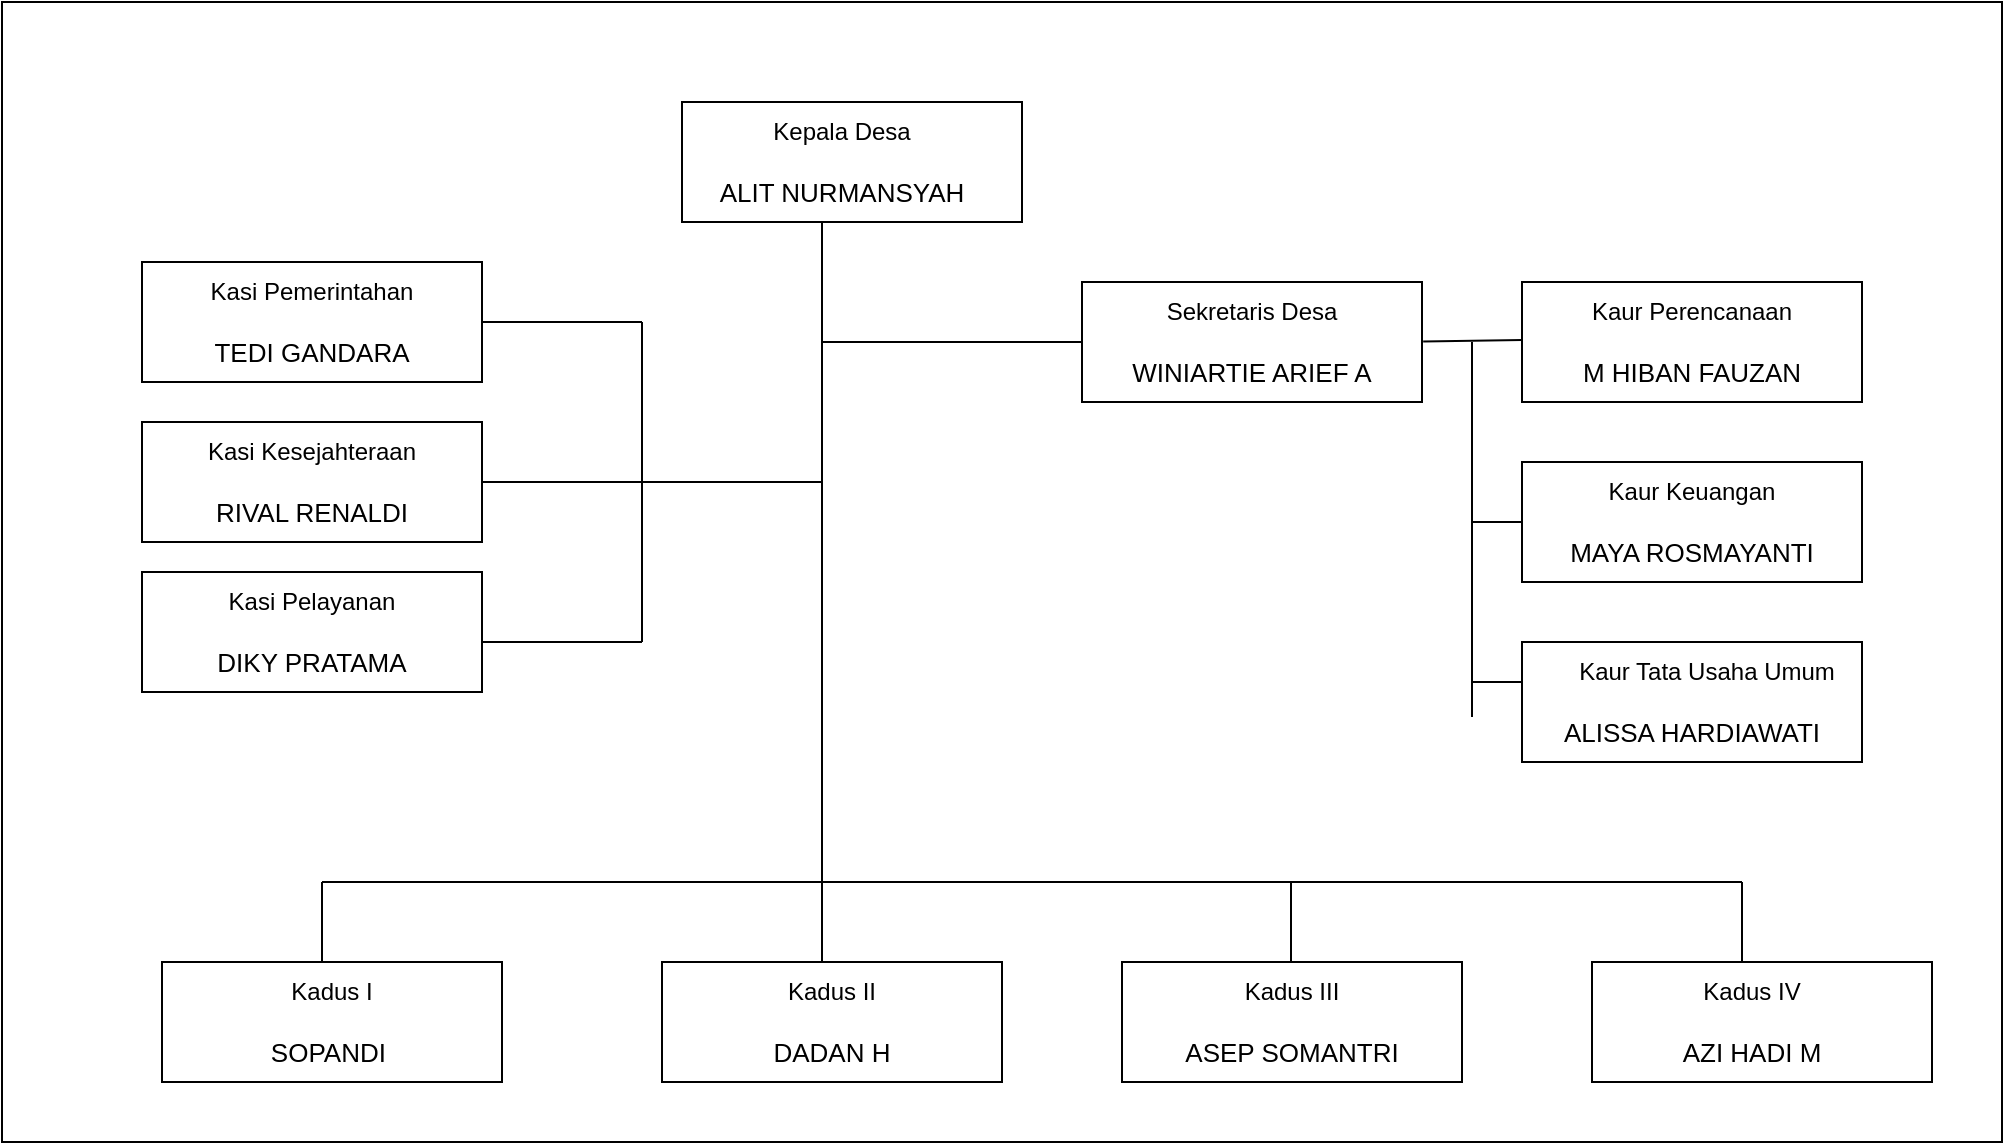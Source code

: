 <mxfile version="28.0.9">
  <diagram name="Page-1" id="LR3BldGAS1I6-_U-Jkwt">
    <mxGraphModel dx="997" dy="567" grid="1" gridSize="10" guides="1" tooltips="1" connect="1" arrows="1" fold="1" page="1" pageScale="1" pageWidth="1100" pageHeight="850" math="0" shadow="0">
      <root>
        <mxCell id="0" />
        <mxCell id="1" parent="0" />
        <mxCell id="t4OKsHLaaIyFasRY0i-n-60" value="" style="rounded=0;whiteSpace=wrap;html=1;" parent="1" vertex="1">
          <mxGeometry x="40" y="80" width="1000" height="570" as="geometry" />
        </mxCell>
        <mxCell id="t4OKsHLaaIyFasRY0i-n-1" value="" style="rounded=0;whiteSpace=wrap;html=1;" parent="1" vertex="1">
          <mxGeometry x="380" y="130" width="170" height="60" as="geometry" />
        </mxCell>
        <mxCell id="t4OKsHLaaIyFasRY0i-n-2" value="Kepala Desa" style="text;html=1;align=center;verticalAlign=middle;whiteSpace=wrap;rounded=0;" parent="1" vertex="1">
          <mxGeometry x="400" y="130" width="120" height="30" as="geometry" />
        </mxCell>
        <mxCell id="t4OKsHLaaIyFasRY0i-n-3" value="&lt;font style=&quot;font-size: 13px;&quot;&gt;ALIT NURMANSYAH&lt;/font&gt;" style="text;html=1;align=center;verticalAlign=middle;whiteSpace=wrap;rounded=0;" parent="1" vertex="1">
          <mxGeometry x="350" y="160" width="220" height="30" as="geometry" />
        </mxCell>
        <mxCell id="t4OKsHLaaIyFasRY0i-n-4" value="" style="endArrow=none;html=1;rounded=0;" parent="1" edge="1">
          <mxGeometry width="50" height="50" relative="1" as="geometry">
            <mxPoint x="450" y="350" as="sourcePoint" />
            <mxPoint x="450" y="190" as="targetPoint" />
          </mxGeometry>
        </mxCell>
        <mxCell id="t4OKsHLaaIyFasRY0i-n-5" value="" style="endArrow=none;html=1;rounded=0;" parent="1" edge="1">
          <mxGeometry width="50" height="50" relative="1" as="geometry">
            <mxPoint x="450" y="250" as="sourcePoint" />
            <mxPoint x="580" y="250" as="targetPoint" />
          </mxGeometry>
        </mxCell>
        <mxCell id="t4OKsHLaaIyFasRY0i-n-9" value="" style="rounded=0;whiteSpace=wrap;html=1;" parent="1" vertex="1">
          <mxGeometry x="580" y="220" width="170" height="60" as="geometry" />
        </mxCell>
        <mxCell id="t4OKsHLaaIyFasRY0i-n-10" value="Sekretaris Desa" style="text;html=1;align=center;verticalAlign=middle;whiteSpace=wrap;rounded=0;" parent="1" vertex="1">
          <mxGeometry x="605" y="220" width="120" height="30" as="geometry" />
        </mxCell>
        <mxCell id="t4OKsHLaaIyFasRY0i-n-11" value="&lt;span style=&quot;font-size: 13px;&quot;&gt;WINIARTIE ARIEF A&lt;/span&gt;" style="text;html=1;align=center;verticalAlign=middle;whiteSpace=wrap;rounded=0;" parent="1" vertex="1">
          <mxGeometry x="555" y="250" width="220" height="30" as="geometry" />
        </mxCell>
        <mxCell id="t4OKsHLaaIyFasRY0i-n-12" value="" style="rounded=0;whiteSpace=wrap;html=1;" parent="1" vertex="1">
          <mxGeometry x="800" y="220" width="170" height="60" as="geometry" />
        </mxCell>
        <mxCell id="t4OKsHLaaIyFasRY0i-n-13" value="" style="endArrow=none;html=1;rounded=0;exitX=0.889;exitY=-0.008;exitDx=0;exitDy=0;exitPerimeter=0;" parent="1" source="t4OKsHLaaIyFasRY0i-n-11" edge="1">
          <mxGeometry width="50" height="50" relative="1" as="geometry">
            <mxPoint x="710" y="249" as="sourcePoint" />
            <mxPoint x="800" y="249" as="targetPoint" />
          </mxGeometry>
        </mxCell>
        <mxCell id="t4OKsHLaaIyFasRY0i-n-14" value="Kaur Perencanaan" style="text;html=1;align=center;verticalAlign=middle;whiteSpace=wrap;rounded=0;" parent="1" vertex="1">
          <mxGeometry x="825" y="220" width="120" height="30" as="geometry" />
        </mxCell>
        <mxCell id="t4OKsHLaaIyFasRY0i-n-15" value="&lt;span style=&quot;font-size: 13px;&quot;&gt;M HIBAN FAUZAN&lt;/span&gt;" style="text;html=1;align=center;verticalAlign=middle;whiteSpace=wrap;rounded=0;" parent="1" vertex="1">
          <mxGeometry x="775" y="250" width="220" height="30" as="geometry" />
        </mxCell>
        <mxCell id="t4OKsHLaaIyFasRY0i-n-16" value="" style="endArrow=none;html=1;rounded=0;entryX=0;entryY=0.25;entryDx=0;entryDy=0;" parent="1" target="t4OKsHLaaIyFasRY0i-n-24" edge="1">
          <mxGeometry width="50" height="50" relative="1" as="geometry">
            <mxPoint x="775.0" y="250" as="sourcePoint" />
            <mxPoint x="775" y="450" as="targetPoint" />
          </mxGeometry>
        </mxCell>
        <mxCell id="t4OKsHLaaIyFasRY0i-n-17" value="" style="rounded=0;whiteSpace=wrap;html=1;" parent="1" vertex="1">
          <mxGeometry x="800" y="310" width="170" height="60" as="geometry" />
        </mxCell>
        <mxCell id="t4OKsHLaaIyFasRY0i-n-18" value="" style="endArrow=none;html=1;rounded=0;exitX=0;exitY=0.5;exitDx=0;exitDy=0;" parent="1" source="t4OKsHLaaIyFasRY0i-n-17" edge="1">
          <mxGeometry width="50" height="50" relative="1" as="geometry">
            <mxPoint x="805" y="340" as="sourcePoint" />
            <mxPoint x="775" y="340" as="targetPoint" />
          </mxGeometry>
        </mxCell>
        <mxCell id="t4OKsHLaaIyFasRY0i-n-19" value="Kaur Keuangan" style="text;html=1;align=center;verticalAlign=middle;whiteSpace=wrap;rounded=0;" parent="1" vertex="1">
          <mxGeometry x="825" y="310" width="120" height="30" as="geometry" />
        </mxCell>
        <mxCell id="t4OKsHLaaIyFasRY0i-n-20" value="&lt;span style=&quot;font-size: 13px;&quot;&gt;MAYA ROSMAYANTI&lt;/span&gt;" style="text;html=1;align=center;verticalAlign=middle;whiteSpace=wrap;rounded=0;" parent="1" vertex="1">
          <mxGeometry x="775" y="340" width="220" height="30" as="geometry" />
        </mxCell>
        <mxCell id="t4OKsHLaaIyFasRY0i-n-21" value="" style="endArrow=none;html=1;rounded=0;" parent="1" edge="1">
          <mxGeometry width="50" height="50" relative="1" as="geometry">
            <mxPoint x="775" y="420" as="sourcePoint" />
            <mxPoint x="845" y="420" as="targetPoint" />
          </mxGeometry>
        </mxCell>
        <mxCell id="t4OKsHLaaIyFasRY0i-n-22" value="" style="rounded=0;whiteSpace=wrap;html=1;" parent="1" vertex="1">
          <mxGeometry x="800" y="400" width="170" height="60" as="geometry" />
        </mxCell>
        <mxCell id="t4OKsHLaaIyFasRY0i-n-23" value="Kaur Tata Usaha Umum" style="text;html=1;align=center;verticalAlign=middle;whiteSpace=wrap;rounded=0;" parent="1" vertex="1">
          <mxGeometry x="825" y="400" width="135" height="30" as="geometry" />
        </mxCell>
        <mxCell id="t4OKsHLaaIyFasRY0i-n-24" value="&lt;span style=&quot;font-size: 13px;&quot;&gt;ALISSA HARDIAWATI&lt;/span&gt;" style="text;html=1;align=center;verticalAlign=middle;whiteSpace=wrap;rounded=0;" parent="1" vertex="1">
          <mxGeometry x="775" y="430" width="220" height="30" as="geometry" />
        </mxCell>
        <mxCell id="t4OKsHLaaIyFasRY0i-n-25" value="" style="endArrow=none;html=1;rounded=0;" parent="1" edge="1">
          <mxGeometry width="50" height="50" relative="1" as="geometry">
            <mxPoint x="450" y="450" as="sourcePoint" />
            <mxPoint x="450" y="190" as="targetPoint" />
          </mxGeometry>
        </mxCell>
        <mxCell id="t4OKsHLaaIyFasRY0i-n-26" value="" style="endArrow=none;html=1;rounded=0;" parent="1" edge="1">
          <mxGeometry width="50" height="50" relative="1" as="geometry">
            <mxPoint x="360" y="320" as="sourcePoint" />
            <mxPoint x="450" y="320" as="targetPoint" />
          </mxGeometry>
        </mxCell>
        <mxCell id="t4OKsHLaaIyFasRY0i-n-27" value="" style="endArrow=none;html=1;rounded=0;" parent="1" edge="1">
          <mxGeometry width="50" height="50" relative="1" as="geometry">
            <mxPoint x="360" y="240" as="sourcePoint" />
            <mxPoint x="360" y="400" as="targetPoint" />
          </mxGeometry>
        </mxCell>
        <mxCell id="t4OKsHLaaIyFasRY0i-n-28" value="" style="endArrow=none;html=1;rounded=0;" parent="1" edge="1">
          <mxGeometry width="50" height="50" relative="1" as="geometry">
            <mxPoint x="280" y="240" as="sourcePoint" />
            <mxPoint x="360" y="240" as="targetPoint" />
          </mxGeometry>
        </mxCell>
        <mxCell id="t4OKsHLaaIyFasRY0i-n-29" value="" style="rounded=0;whiteSpace=wrap;html=1;" parent="1" vertex="1">
          <mxGeometry x="110" y="210" width="170" height="60" as="geometry" />
        </mxCell>
        <mxCell id="t4OKsHLaaIyFasRY0i-n-30" value="Kasi Pemerintahan" style="text;html=1;align=center;verticalAlign=middle;whiteSpace=wrap;rounded=0;" parent="1" vertex="1">
          <mxGeometry x="135" y="210" width="120" height="30" as="geometry" />
        </mxCell>
        <mxCell id="t4OKsHLaaIyFasRY0i-n-31" value="&lt;span style=&quot;font-size: 13px;&quot;&gt;TEDI GANDARA&lt;/span&gt;" style="text;html=1;align=center;verticalAlign=middle;whiteSpace=wrap;rounded=0;" parent="1" vertex="1">
          <mxGeometry x="85" y="240" width="220" height="30" as="geometry" />
        </mxCell>
        <mxCell id="t4OKsHLaaIyFasRY0i-n-32" value="" style="rounded=0;whiteSpace=wrap;html=1;" parent="1" vertex="1">
          <mxGeometry x="110" y="290" width="170" height="60" as="geometry" />
        </mxCell>
        <mxCell id="t4OKsHLaaIyFasRY0i-n-33" value="Kasi Kesejahteraan" style="text;html=1;align=center;verticalAlign=middle;whiteSpace=wrap;rounded=0;" parent="1" vertex="1">
          <mxGeometry x="135" y="290" width="120" height="30" as="geometry" />
        </mxCell>
        <mxCell id="t4OKsHLaaIyFasRY0i-n-34" value="&lt;span style=&quot;font-size: 13px;&quot;&gt;RIVAL RENALDI&lt;/span&gt;" style="text;html=1;align=center;verticalAlign=middle;whiteSpace=wrap;rounded=0;" parent="1" vertex="1">
          <mxGeometry x="85" y="320" width="220" height="30" as="geometry" />
        </mxCell>
        <mxCell id="t4OKsHLaaIyFasRY0i-n-35" value="" style="endArrow=none;html=1;rounded=0;" parent="1" edge="1">
          <mxGeometry width="50" height="50" relative="1" as="geometry">
            <mxPoint x="280" y="320" as="sourcePoint" />
            <mxPoint x="370" y="320" as="targetPoint" />
          </mxGeometry>
        </mxCell>
        <mxCell id="t4OKsHLaaIyFasRY0i-n-36" value="" style="rounded=0;whiteSpace=wrap;html=1;" parent="1" vertex="1">
          <mxGeometry x="110" y="365" width="170" height="60" as="geometry" />
        </mxCell>
        <mxCell id="t4OKsHLaaIyFasRY0i-n-37" value="Kasi Pelayanan" style="text;html=1;align=center;verticalAlign=middle;whiteSpace=wrap;rounded=0;" parent="1" vertex="1">
          <mxGeometry x="135" y="365" width="120" height="30" as="geometry" />
        </mxCell>
        <mxCell id="t4OKsHLaaIyFasRY0i-n-38" value="" style="endArrow=none;html=1;rounded=0;" parent="1" edge="1">
          <mxGeometry width="50" height="50" relative="1" as="geometry">
            <mxPoint x="280" y="400" as="sourcePoint" />
            <mxPoint x="360" y="400" as="targetPoint" />
          </mxGeometry>
        </mxCell>
        <mxCell id="t4OKsHLaaIyFasRY0i-n-39" value="&lt;span style=&quot;font-size: 13px;&quot;&gt;DIKY PRATAMA&lt;/span&gt;" style="text;html=1;align=center;verticalAlign=middle;whiteSpace=wrap;rounded=0;" parent="1" vertex="1">
          <mxGeometry x="85" y="395" width="220" height="30" as="geometry" />
        </mxCell>
        <mxCell id="t4OKsHLaaIyFasRY0i-n-40" value="" style="endArrow=none;html=1;rounded=0;" parent="1" edge="1">
          <mxGeometry width="50" height="50" relative="1" as="geometry">
            <mxPoint x="450" y="520" as="sourcePoint" />
            <mxPoint x="450" y="190" as="targetPoint" />
          </mxGeometry>
        </mxCell>
        <mxCell id="t4OKsHLaaIyFasRY0i-n-41" value="" style="endArrow=none;html=1;rounded=0;" parent="1" edge="1">
          <mxGeometry width="50" height="50" relative="1" as="geometry">
            <mxPoint x="200" y="520" as="sourcePoint" />
            <mxPoint x="910" y="520" as="targetPoint" />
          </mxGeometry>
        </mxCell>
        <mxCell id="t4OKsHLaaIyFasRY0i-n-42" value="" style="endArrow=none;html=1;rounded=0;" parent="1" edge="1">
          <mxGeometry width="50" height="50" relative="1" as="geometry">
            <mxPoint x="200" y="520" as="sourcePoint" />
            <mxPoint x="200" y="560" as="targetPoint" />
          </mxGeometry>
        </mxCell>
        <mxCell id="t4OKsHLaaIyFasRY0i-n-44" value="" style="rounded=0;whiteSpace=wrap;html=1;" parent="1" vertex="1">
          <mxGeometry x="120" y="560" width="170" height="60" as="geometry" />
        </mxCell>
        <mxCell id="t4OKsHLaaIyFasRY0i-n-45" value="Kadus I" style="text;html=1;align=center;verticalAlign=middle;whiteSpace=wrap;rounded=0;" parent="1" vertex="1">
          <mxGeometry x="145" y="560" width="120" height="30" as="geometry" />
        </mxCell>
        <mxCell id="t4OKsHLaaIyFasRY0i-n-46" value="" style="rounded=0;whiteSpace=wrap;html=1;" parent="1" vertex="1">
          <mxGeometry x="370" y="560" width="170" height="60" as="geometry" />
        </mxCell>
        <mxCell id="t4OKsHLaaIyFasRY0i-n-47" value="Kadus II" style="text;html=1;align=center;verticalAlign=middle;whiteSpace=wrap;rounded=0;" parent="1" vertex="1">
          <mxGeometry x="395" y="560" width="120" height="30" as="geometry" />
        </mxCell>
        <mxCell id="t4OKsHLaaIyFasRY0i-n-48" value="" style="rounded=0;whiteSpace=wrap;html=1;" parent="1" vertex="1">
          <mxGeometry x="600" y="560" width="170" height="60" as="geometry" />
        </mxCell>
        <mxCell id="t4OKsHLaaIyFasRY0i-n-49" value="Kadus III" style="text;html=1;align=center;verticalAlign=middle;whiteSpace=wrap;rounded=0;" parent="1" vertex="1">
          <mxGeometry x="625" y="560" width="120" height="30" as="geometry" />
        </mxCell>
        <mxCell id="t4OKsHLaaIyFasRY0i-n-50" value="" style="rounded=0;whiteSpace=wrap;html=1;" parent="1" vertex="1">
          <mxGeometry x="835" y="560" width="170" height="60" as="geometry" />
        </mxCell>
        <mxCell id="t4OKsHLaaIyFasRY0i-n-51" value="Kadus IV" style="text;html=1;align=center;verticalAlign=middle;whiteSpace=wrap;rounded=0;" parent="1" vertex="1">
          <mxGeometry x="855" y="560" width="120" height="30" as="geometry" />
        </mxCell>
        <mxCell id="t4OKsHLaaIyFasRY0i-n-53" value="&lt;span style=&quot;font-size: 13px;&quot;&gt;SOPANDI&amp;nbsp;&lt;/span&gt;" style="text;html=1;align=center;verticalAlign=middle;whiteSpace=wrap;rounded=0;" parent="1" vertex="1">
          <mxGeometry x="95" y="590" width="220" height="30" as="geometry" />
        </mxCell>
        <mxCell id="t4OKsHLaaIyFasRY0i-n-54" value="&lt;span style=&quot;font-size: 13px;&quot;&gt;DADAN H&lt;/span&gt;" style="text;html=1;align=center;verticalAlign=middle;whiteSpace=wrap;rounded=0;" parent="1" vertex="1">
          <mxGeometry x="345" y="590" width="220" height="30" as="geometry" />
        </mxCell>
        <mxCell id="t4OKsHLaaIyFasRY0i-n-55" value="&lt;span style=&quot;font-size: 13px;&quot;&gt;ASEP SOMANTRI&lt;/span&gt;" style="text;html=1;align=center;verticalAlign=middle;whiteSpace=wrap;rounded=0;" parent="1" vertex="1">
          <mxGeometry x="575" y="590" width="220" height="30" as="geometry" />
        </mxCell>
        <mxCell id="t4OKsHLaaIyFasRY0i-n-56" value="&lt;span style=&quot;font-size: 13px;&quot;&gt;AZI HADI M&lt;/span&gt;" style="text;html=1;align=center;verticalAlign=middle;whiteSpace=wrap;rounded=0;" parent="1" vertex="1">
          <mxGeometry x="805" y="590" width="220" height="30" as="geometry" />
        </mxCell>
        <mxCell id="t4OKsHLaaIyFasRY0i-n-57" value="" style="endArrow=none;html=1;rounded=0;" parent="1" edge="1">
          <mxGeometry width="50" height="50" relative="1" as="geometry">
            <mxPoint x="450" y="520" as="sourcePoint" />
            <mxPoint x="450" y="560" as="targetPoint" />
          </mxGeometry>
        </mxCell>
        <mxCell id="t4OKsHLaaIyFasRY0i-n-58" value="" style="endArrow=none;html=1;rounded=0;" parent="1" edge="1">
          <mxGeometry width="50" height="50" relative="1" as="geometry">
            <mxPoint x="684.5" y="520" as="sourcePoint" />
            <mxPoint x="684.5" y="560" as="targetPoint" />
          </mxGeometry>
        </mxCell>
        <mxCell id="t4OKsHLaaIyFasRY0i-n-59" value="" style="endArrow=none;html=1;rounded=0;" parent="1" edge="1">
          <mxGeometry width="50" height="50" relative="1" as="geometry">
            <mxPoint x="910" y="520" as="sourcePoint" />
            <mxPoint x="910" y="560" as="targetPoint" />
          </mxGeometry>
        </mxCell>
      </root>
    </mxGraphModel>
  </diagram>
</mxfile>
